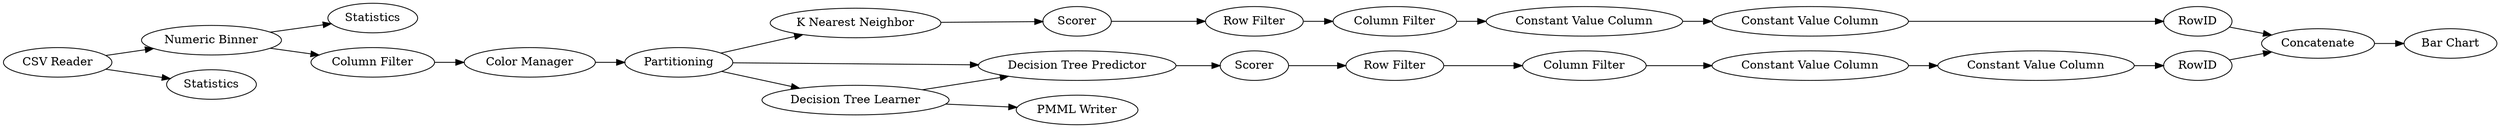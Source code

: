 digraph {
	"-2318873357729613597_32" [label="Row Filter"]
	"2835219360521151995_31" [label=Scorer]
	"2835219360521151995_6" [label=Statistics]
	"2835219360521151995_8" [label="Color Manager"]
	"675170930553916388_303" [label="Row Filter"]
	"-2318873357729613597_294" [label="Column Filter"]
	"675170930553916388_290" [label="Constant Value Column"]
	"-2318873357729613597_292" [label="Constant Value Column"]
	"675170930553916388_294" [label="Column Filter"]
	"2835219360521151995_305" [label="Bar Chart"]
	"675170930553916388_292" [label="Constant Value Column"]
	"2835219360521151995_300" [label=Concatenate]
	"2835219360521151995_7" [label="Column Filter"]
	"2835219360521151995_4" [label="Numeric Binner"]
	"2835219360521151995_30" [label="K Nearest Neighbor"]
	"-2318873357729613597_290" [label="Constant Value Column"]
	"2835219360521151995_1" [label="CSV Reader"]
	"675170930553916388_293" [label=RowID]
	"-2318873357729613597_293" [label=RowID]
	"2835219360521151995_11" [label="Decision Tree Predictor"]
	"2835219360521151995_21" [label=Scorer]
	"2835219360521151995_9" [label=Partitioning]
	"2835219360521151995_10" [label="Decision Tree Learner"]
	"2835219360521151995_22" [label="PMML Writer"]
	"2835219360521151995_5" [label=Statistics]
	"2835219360521151995_4" -> "2835219360521151995_7"
	"675170930553916388_293" -> "2835219360521151995_300"
	"-2318873357729613597_292" -> "-2318873357729613597_293"
	"2835219360521151995_10" -> "2835219360521151995_22"
	"2835219360521151995_31" -> "675170930553916388_303"
	"2835219360521151995_10" -> "2835219360521151995_11"
	"2835219360521151995_21" -> "-2318873357729613597_32"
	"2835219360521151995_4" -> "2835219360521151995_6"
	"2835219360521151995_9" -> "2835219360521151995_30"
	"-2318873357729613597_293" -> "2835219360521151995_300"
	"-2318873357729613597_294" -> "-2318873357729613597_290"
	"675170930553916388_303" -> "675170930553916388_294"
	"2835219360521151995_1" -> "2835219360521151995_5"
	"-2318873357729613597_32" -> "-2318873357729613597_294"
	"-2318873357729613597_290" -> "-2318873357729613597_292"
	"2835219360521151995_9" -> "2835219360521151995_11"
	"675170930553916388_294" -> "675170930553916388_290"
	"675170930553916388_292" -> "675170930553916388_293"
	"675170930553916388_290" -> "675170930553916388_292"
	"2835219360521151995_30" -> "2835219360521151995_31"
	"2835219360521151995_11" -> "2835219360521151995_21"
	"2835219360521151995_9" -> "2835219360521151995_10"
	"2835219360521151995_1" -> "2835219360521151995_4"
	"2835219360521151995_7" -> "2835219360521151995_8"
	"2835219360521151995_8" -> "2835219360521151995_9"
	"2835219360521151995_300" -> "2835219360521151995_305"
	rankdir=LR
}

